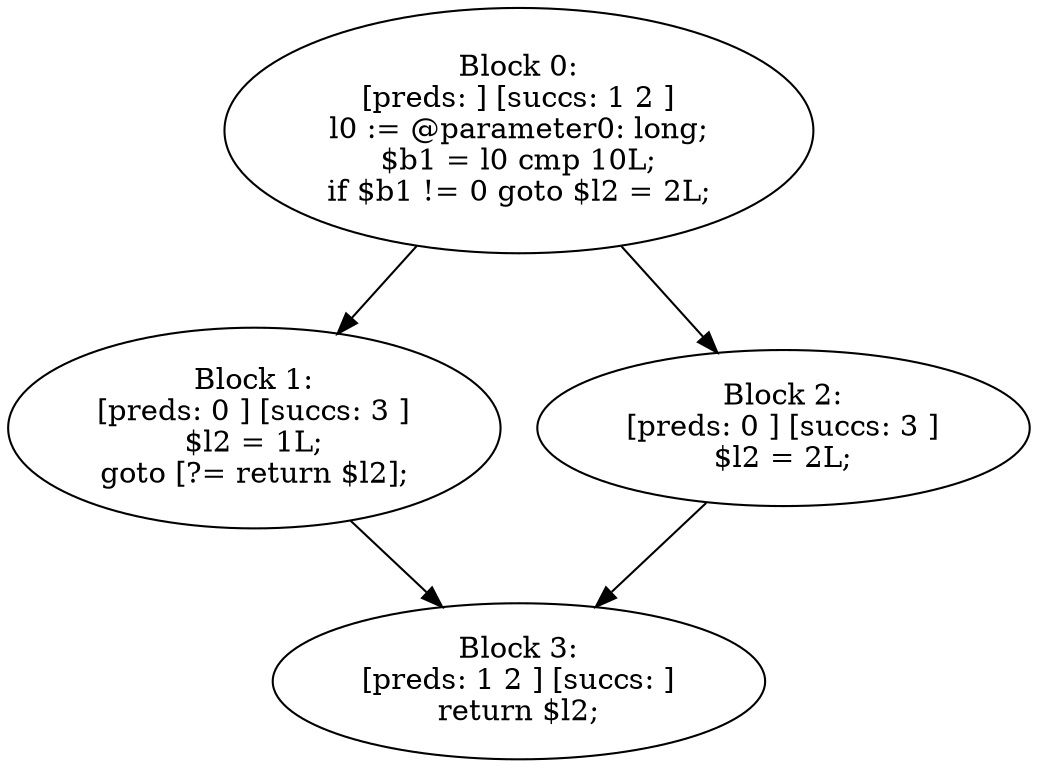 digraph "unitGraph" {
    "Block 0:
[preds: ] [succs: 1 2 ]
l0 := @parameter0: long;
$b1 = l0 cmp 10L;
if $b1 != 0 goto $l2 = 2L;
"
    "Block 1:
[preds: 0 ] [succs: 3 ]
$l2 = 1L;
goto [?= return $l2];
"
    "Block 2:
[preds: 0 ] [succs: 3 ]
$l2 = 2L;
"
    "Block 3:
[preds: 1 2 ] [succs: ]
return $l2;
"
    "Block 0:
[preds: ] [succs: 1 2 ]
l0 := @parameter0: long;
$b1 = l0 cmp 10L;
if $b1 != 0 goto $l2 = 2L;
"->"Block 1:
[preds: 0 ] [succs: 3 ]
$l2 = 1L;
goto [?= return $l2];
";
    "Block 0:
[preds: ] [succs: 1 2 ]
l0 := @parameter0: long;
$b1 = l0 cmp 10L;
if $b1 != 0 goto $l2 = 2L;
"->"Block 2:
[preds: 0 ] [succs: 3 ]
$l2 = 2L;
";
    "Block 1:
[preds: 0 ] [succs: 3 ]
$l2 = 1L;
goto [?= return $l2];
"->"Block 3:
[preds: 1 2 ] [succs: ]
return $l2;
";
    "Block 2:
[preds: 0 ] [succs: 3 ]
$l2 = 2L;
"->"Block 3:
[preds: 1 2 ] [succs: ]
return $l2;
";
}
